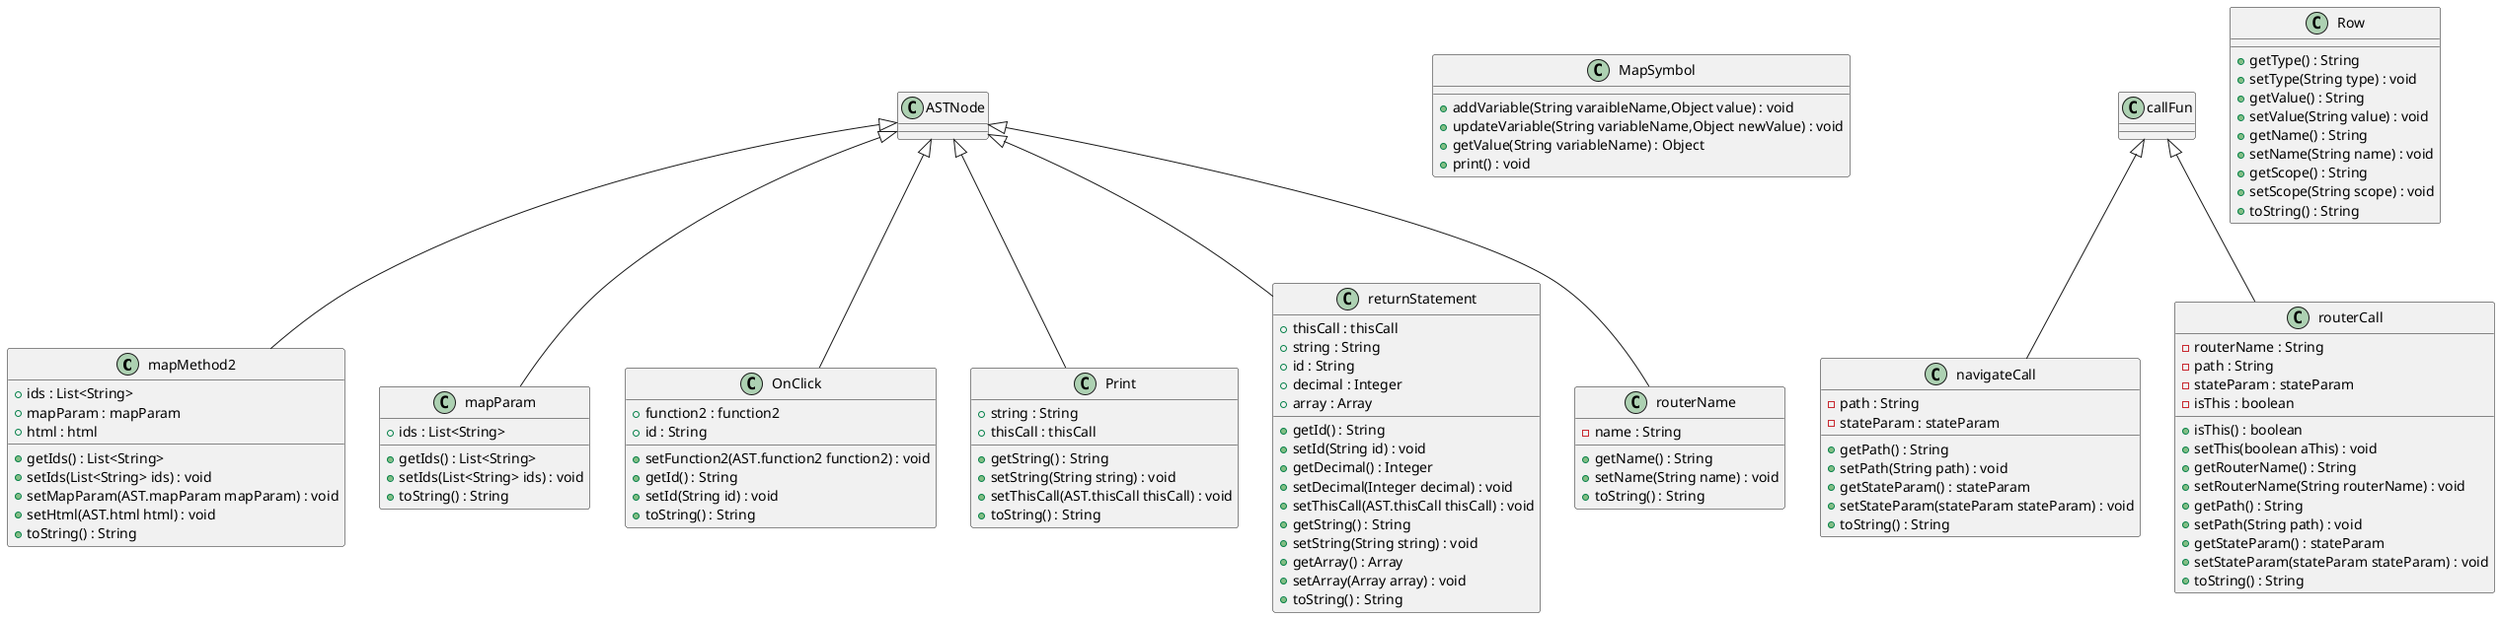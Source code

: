 @startuml
class mapMethod2 {
    + ids : List<String>
    + mapParam : mapParam
    + html : html
    + getIds() : List<String>
    + setIds(List<String> ids) : void
    + setMapParam(AST.mapParam mapParam) : void
    + setHtml(AST.html html) : void
    + toString() : String
}
ASTNode <|-- mapMethod2
class mapParam {
    + ids : List<String>
    + getIds() : List<String>
    + setIds(List<String> ids) : void
    + toString() : String
}
ASTNode <|-- mapParam
class MapSymbol {
    + addVariable(String varaibleName,Object value) : void
    + updateVariable(String variableName,Object newValue) : void
    + getValue(String variableName) : Object
    + print() : void
}
class navigateCall {
    - path : String
    - stateParam : stateParam
    + getPath() : String
    + setPath(String path) : void
    + getStateParam() : stateParam
    + setStateParam(stateParam stateParam) : void
    + toString() : String
}
callFun <|-- navigateCall
class OnClick {
    + function2 : function2
    + id : String
    + setFunction2(AST.function2 function2) : void
    + getId() : String
    + setId(String id) : void
    + toString() : String
}
ASTNode <|-- OnClick
class Print {
    + string : String
    + thisCall : thisCall
    + getString() : String
    + setString(String string) : void
    + setThisCall(AST.thisCall thisCall) : void
    + toString() : String
}
ASTNode <|-- Print
class returnStatement {
    + thisCall : thisCall
    + string : String
    + id : String
    + decimal : Integer
    + array : Array
    + getId() : String
    + setId(String id) : void
    + getDecimal() : Integer
    + setDecimal(Integer decimal) : void
    + setThisCall(AST.thisCall thisCall) : void
    + getString() : String
    + setString(String string) : void
    + getArray() : Array
    + setArray(Array array) : void
    + toString() : String
}
ASTNode <|-- returnStatement
class routerCall {
    - routerName : String
    - path : String
    - stateParam : stateParam
    - isThis : boolean
    + isThis() : boolean
    + setThis(boolean aThis) : void
    + getRouterName() : String
    + setRouterName(String routerName) : void
    + getPath() : String
    + setPath(String path) : void
    + getStateParam() : stateParam
    + setStateParam(stateParam stateParam) : void
    + toString() : String
}
callFun <|-- routerCall
class routerName {
    - name : String
    + getName() : String
    + setName(String name) : void
    + toString() : String
}
ASTNode <|-- routerName
class Row {
    + getType() : String
    + setType(String type) : void
    + getValue() : String
    + setValue(String value) : void
    + getName() : String
    + setName(String name) : void
    + getScope() : String
    + setScope(String scope) : void
    + toString() : String
}
@enduml
